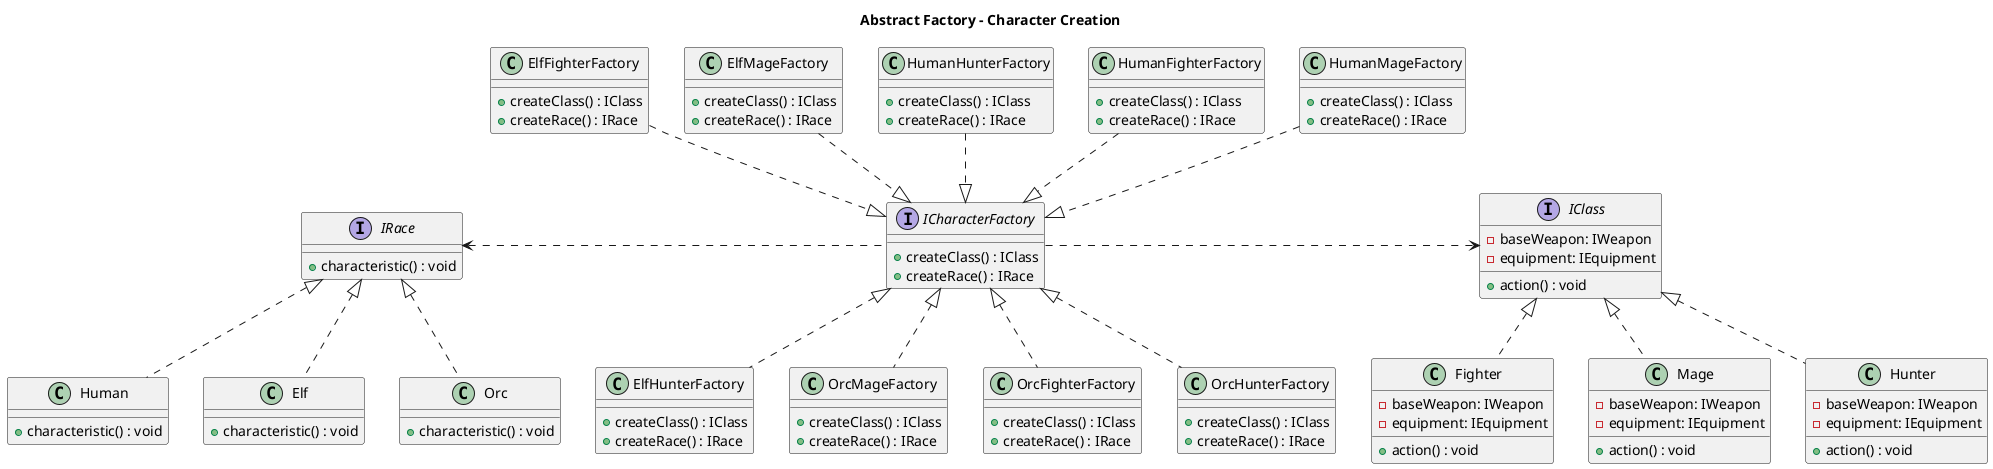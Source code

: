 @startuml
title Abstract Factory - Character Creation

interface IClass {
 -baseWeapon: IWeapon
 -equipment: IEquipment
 + action() : void
}

class Fighter implements IClass {
  -baseWeapon: IWeapon
  -equipment: IEquipment
  + action() : void
}

class Mage implements IClass {
  -baseWeapon: IWeapon
  -equipment: IEquipment
  + action() : void
}

class Hunter implements IClass{
  -baseWeapon: IWeapon
  -equipment: IEquipment
  + action() : void
}

interface IRace {
 + characteristic() : void
}

class Human implements IRace {
  + characteristic() : void
}

class Elf implements IRace {
  + characteristic() : void
}

class Orc implements IRace {
  + characteristic() : void
}

interface ICharacterFactory {
  + createClass() : IClass
  + createRace() : IRace
}

class HumanMageFactory   {
  + createClass() : IClass
  + createRace() : IRace
}

class HumanFighterFactory   {
  + createClass() : IClass
  + createRace() : IRace
}

class HumanHunterFactory   {
  + createClass() : IClass
  + createRace() : IRace
}

class ElfMageFactory   {
  + createClass() : IClass
  + createRace() : IRace
}

class ElfFighterFactory   {
  + createClass() : IClass
  + createRace() : IRace
}

class ElfHunterFactory   {
  + createClass() : IClass
  + createRace() : IRace
}

class OrcMageFactory   {
  + createClass() : IClass
  + createRace() : IRace
}

class OrcFighterFactory   {
  + createClass() : IClass
  + createRace() : IRace
}

class OrcHunterFactory   {
  + createClass() : IClass
  + createRace() : IRace
}

ICharacterFactory <|.up. HumanMageFactory
ICharacterFactory <|.up. HumanFighterFactory
ICharacterFactory <|.up. HumanHunterFactory
ICharacterFactory <|.up. ElfMageFactory
ICharacterFactory <|.up. ElfFighterFactory
ICharacterFactory <|.down. ElfHunterFactory
ICharacterFactory <|.down. OrcMageFactory
ICharacterFactory <|.down. OrcFighterFactory
ICharacterFactory <|.down. OrcHunterFactory


ICharacterFactory .-left-.> IRace 
ICharacterFactory .-right-.> IClass

@enduml
